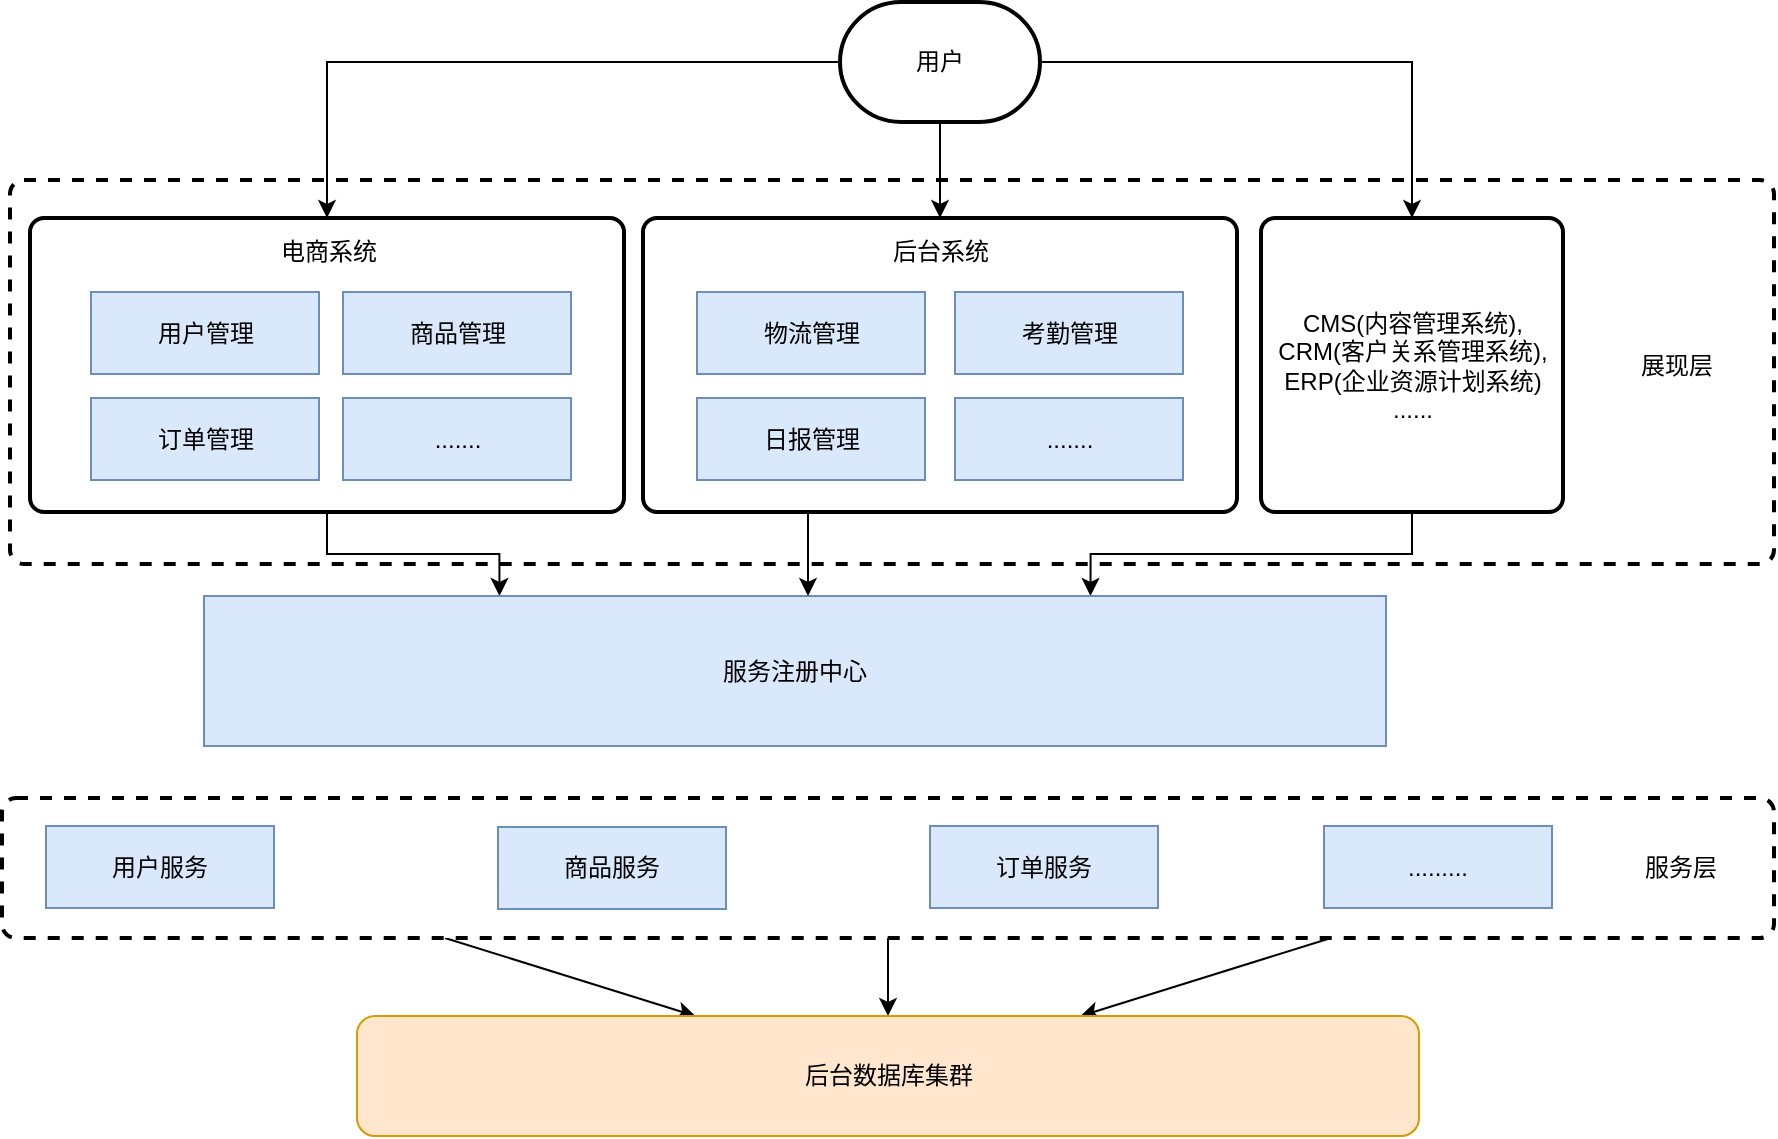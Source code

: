 <mxfile version="13.3.9" type="device"><diagram id="wNWfmdDPaqgyp8WTXKua" name="Page-1"><mxGraphModel dx="1400" dy="1133" grid="1" gridSize="1" guides="1" tooltips="1" connect="1" arrows="1" fold="1" page="1" pageScale="1" pageWidth="1169" pageHeight="1654" math="0" shadow="0"><root><mxCell id="0"/><mxCell id="1" parent="0"/><mxCell id="QfcObpjH8kaOwefB5Hnf-59" value="" style="rounded=1;whiteSpace=wrap;html=1;absoluteArcSize=1;arcSize=14;strokeWidth=2;dashed=1;" vertex="1" parent="1"><mxGeometry x="250" y="225" width="882" height="192" as="geometry"/></mxCell><mxCell id="QfcObpjH8kaOwefB5Hnf-68" style="edgeStyle=none;rounded=0;orthogonalLoop=1;jettySize=auto;html=1;" edge="1" parent="1" source="QfcObpjH8kaOwefB5Hnf-56" target="QfcObpjH8kaOwefB5Hnf-67"><mxGeometry relative="1" as="geometry"/></mxCell><mxCell id="QfcObpjH8kaOwefB5Hnf-69" style="edgeStyle=none;rounded=0;orthogonalLoop=1;jettySize=auto;html=1;exitX=0.25;exitY=1;exitDx=0;exitDy=0;" edge="1" parent="1" source="QfcObpjH8kaOwefB5Hnf-56" target="QfcObpjH8kaOwefB5Hnf-67"><mxGeometry relative="1" as="geometry"/></mxCell><mxCell id="QfcObpjH8kaOwefB5Hnf-70" style="edgeStyle=none;rounded=0;orthogonalLoop=1;jettySize=auto;html=1;exitX=0.75;exitY=1;exitDx=0;exitDy=0;" edge="1" parent="1" source="QfcObpjH8kaOwefB5Hnf-56" target="QfcObpjH8kaOwefB5Hnf-67"><mxGeometry relative="1" as="geometry"/></mxCell><mxCell id="QfcObpjH8kaOwefB5Hnf-56" value="" style="rounded=1;whiteSpace=wrap;html=1;absoluteArcSize=1;arcSize=14;strokeWidth=2;dashed=1;" vertex="1" parent="1"><mxGeometry x="246" y="534" width="886" height="70" as="geometry"/></mxCell><mxCell id="QfcObpjH8kaOwefB5Hnf-46" style="edgeStyle=orthogonalEdgeStyle;rounded=0;orthogonalLoop=1;jettySize=auto;html=1;entryX=0.25;entryY=0;entryDx=0;entryDy=0;" edge="1" parent="1" source="QfcObpjH8kaOwefB5Hnf-11" target="QfcObpjH8kaOwefB5Hnf-45"><mxGeometry relative="1" as="geometry"/></mxCell><mxCell id="QfcObpjH8kaOwefB5Hnf-11" value="" style="rounded=1;whiteSpace=wrap;html=1;absoluteArcSize=1;arcSize=14;strokeWidth=2;" vertex="1" parent="1"><mxGeometry x="260" y="244" width="297" height="147" as="geometry"/></mxCell><mxCell id="QfcObpjH8kaOwefB5Hnf-14" style="edgeStyle=orthogonalEdgeStyle;rounded=0;orthogonalLoop=1;jettySize=auto;html=1;entryX=0.5;entryY=0;entryDx=0;entryDy=0;" edge="1" parent="1" source="QfcObpjH8kaOwefB5Hnf-1" target="QfcObpjH8kaOwefB5Hnf-11"><mxGeometry relative="1" as="geometry"/></mxCell><mxCell id="QfcObpjH8kaOwefB5Hnf-31" style="edgeStyle=orthogonalEdgeStyle;rounded=0;orthogonalLoop=1;jettySize=auto;html=1;" edge="1" parent="1" source="QfcObpjH8kaOwefB5Hnf-1" target="QfcObpjH8kaOwefB5Hnf-29"><mxGeometry relative="1" as="geometry"/></mxCell><mxCell id="QfcObpjH8kaOwefB5Hnf-42" style="edgeStyle=orthogonalEdgeStyle;rounded=0;orthogonalLoop=1;jettySize=auto;html=1;entryX=0.5;entryY=0;entryDx=0;entryDy=0;" edge="1" parent="1" source="QfcObpjH8kaOwefB5Hnf-1" target="QfcObpjH8kaOwefB5Hnf-16"><mxGeometry relative="1" as="geometry"/></mxCell><mxCell id="QfcObpjH8kaOwefB5Hnf-1" value="用户" style="strokeWidth=2;html=1;shape=mxgraph.flowchart.terminator;whiteSpace=wrap;" vertex="1" parent="1"><mxGeometry x="665" y="136" width="100" height="60" as="geometry"/></mxCell><mxCell id="QfcObpjH8kaOwefB5Hnf-2" value="用户管理" style="rounded=0;whiteSpace=wrap;html=1;fillColor=#dae8fc;strokeColor=#6c8ebf;" vertex="1" parent="1"><mxGeometry x="290.5" y="281" width="114" height="41" as="geometry"/></mxCell><mxCell id="QfcObpjH8kaOwefB5Hnf-3" value="商品管理" style="rounded=0;whiteSpace=wrap;html=1;fillColor=#dae8fc;strokeColor=#6c8ebf;" vertex="1" parent="1"><mxGeometry x="416.5" y="281" width="114" height="41" as="geometry"/></mxCell><mxCell id="QfcObpjH8kaOwefB5Hnf-4" value="订单管理" style="rounded=0;whiteSpace=wrap;html=1;fillColor=#dae8fc;strokeColor=#6c8ebf;" vertex="1" parent="1"><mxGeometry x="290.5" y="334" width="114" height="41" as="geometry"/></mxCell><mxCell id="QfcObpjH8kaOwefB5Hnf-5" value="......." style="rounded=0;whiteSpace=wrap;html=1;fillColor=#dae8fc;strokeColor=#6c8ebf;" vertex="1" parent="1"><mxGeometry x="416.5" y="334" width="114" height="41" as="geometry"/></mxCell><mxCell id="QfcObpjH8kaOwefB5Hnf-12" value="电商系统" style="text;html=1;align=center;verticalAlign=middle;resizable=0;points=[];autosize=1;" vertex="1" parent="1"><mxGeometry x="378.5" y="251" width="60" height="20" as="geometry"/></mxCell><mxCell id="QfcObpjH8kaOwefB5Hnf-16" value="" style="rounded=1;whiteSpace=wrap;html=1;absoluteArcSize=1;arcSize=14;strokeWidth=2;" vertex="1" parent="1"><mxGeometry x="566.5" y="244" width="297" height="147" as="geometry"/></mxCell><mxCell id="QfcObpjH8kaOwefB5Hnf-17" value="物流管理" style="rounded=0;whiteSpace=wrap;html=1;fillColor=#dae8fc;strokeColor=#6c8ebf;" vertex="1" parent="1"><mxGeometry x="593.5" y="281" width="114" height="41" as="geometry"/></mxCell><mxCell id="QfcObpjH8kaOwefB5Hnf-18" value="考勤管理" style="rounded=0;whiteSpace=wrap;html=1;fillColor=#dae8fc;strokeColor=#6c8ebf;" vertex="1" parent="1"><mxGeometry x="722.5" y="281" width="114" height="41" as="geometry"/></mxCell><mxCell id="QfcObpjH8kaOwefB5Hnf-19" value="日报管理" style="rounded=0;whiteSpace=wrap;html=1;fillColor=#dae8fc;strokeColor=#6c8ebf;" vertex="1" parent="1"><mxGeometry x="593.5" y="334" width="114" height="41" as="geometry"/></mxCell><mxCell id="QfcObpjH8kaOwefB5Hnf-20" value="......." style="rounded=0;whiteSpace=wrap;html=1;fillColor=#dae8fc;strokeColor=#6c8ebf;" vertex="1" parent="1"><mxGeometry x="722.5" y="334" width="114" height="41" as="geometry"/></mxCell><mxCell id="QfcObpjH8kaOwefB5Hnf-21" value="后台系统" style="text;html=1;align=center;verticalAlign=middle;resizable=0;points=[];autosize=1;" vertex="1" parent="1"><mxGeometry x="685" y="251" width="60" height="20" as="geometry"/></mxCell><mxCell id="QfcObpjH8kaOwefB5Hnf-48" style="edgeStyle=orthogonalEdgeStyle;rounded=0;orthogonalLoop=1;jettySize=auto;html=1;entryX=0.75;entryY=0;entryDx=0;entryDy=0;" edge="1" parent="1" source="QfcObpjH8kaOwefB5Hnf-29" target="QfcObpjH8kaOwefB5Hnf-45"><mxGeometry relative="1" as="geometry"/></mxCell><mxCell id="QfcObpjH8kaOwefB5Hnf-29" value="CMS(内容管理系统), &lt;br&gt;CRM(客户关系管理系统), &lt;br&gt;ERP(企业资源计划系统)&lt;br&gt;......" style="rounded=1;whiteSpace=wrap;html=1;absoluteArcSize=1;arcSize=14;strokeWidth=2;" vertex="1" parent="1"><mxGeometry x="875.5" y="244" width="151" height="147" as="geometry"/></mxCell><mxCell id="QfcObpjH8kaOwefB5Hnf-45" value="服务注册中心" style="rounded=0;whiteSpace=wrap;html=1;fillColor=#dae8fc;strokeColor=#6c8ebf;" vertex="1" parent="1"><mxGeometry x="347" y="433" width="591" height="75" as="geometry"/></mxCell><mxCell id="QfcObpjH8kaOwefB5Hnf-50" style="edgeStyle=orthogonalEdgeStyle;rounded=0;orthogonalLoop=1;jettySize=auto;html=1;exitX=0.284;exitY=0.998;exitDx=0;exitDy=0;exitPerimeter=0;" edge="1" parent="1" source="QfcObpjH8kaOwefB5Hnf-16" target="QfcObpjH8kaOwefB5Hnf-45"><mxGeometry relative="1" as="geometry"><mxPoint x="643" y="392" as="sourcePoint"/><mxPoint x="642.5" y="433" as="targetPoint"/><Array as="points"><mxPoint x="649" y="391"/></Array></mxGeometry></mxCell><mxCell id="QfcObpjH8kaOwefB5Hnf-52" value="用户服务" style="rounded=0;whiteSpace=wrap;html=1;fillColor=#dae8fc;strokeColor=#6c8ebf;" vertex="1" parent="1"><mxGeometry x="268" y="548" width="114" height="41" as="geometry"/></mxCell><mxCell id="QfcObpjH8kaOwefB5Hnf-53" value="商品服务" style="rounded=0;whiteSpace=wrap;html=1;fillColor=#dae8fc;strokeColor=#6c8ebf;" vertex="1" parent="1"><mxGeometry x="494" y="548.5" width="114" height="41" as="geometry"/></mxCell><mxCell id="QfcObpjH8kaOwefB5Hnf-54" value="订单服务" style="rounded=0;whiteSpace=wrap;html=1;fillColor=#dae8fc;strokeColor=#6c8ebf;" vertex="1" parent="1"><mxGeometry x="710" y="548" width="114" height="41" as="geometry"/></mxCell><mxCell id="QfcObpjH8kaOwefB5Hnf-55" value="........." style="rounded=0;whiteSpace=wrap;html=1;fillColor=#dae8fc;strokeColor=#6c8ebf;" vertex="1" parent="1"><mxGeometry x="907" y="548" width="114" height="41" as="geometry"/></mxCell><mxCell id="QfcObpjH8kaOwefB5Hnf-57" value="服务层" style="text;html=1;align=center;verticalAlign=middle;resizable=0;points=[];autosize=1;" vertex="1" parent="1"><mxGeometry x="1061" y="559.5" width="47" height="19" as="geometry"/></mxCell><mxCell id="QfcObpjH8kaOwefB5Hnf-62" value="展现层" style="text;html=1;align=center;verticalAlign=middle;resizable=0;points=[];autosize=1;" vertex="1" parent="1"><mxGeometry x="1059" y="308" width="47" height="19" as="geometry"/></mxCell><mxCell id="QfcObpjH8kaOwefB5Hnf-67" value="后台数据库集群" style="rounded=1;whiteSpace=wrap;html=1;fillColor=#ffe6cc;strokeColor=#d79b00;" vertex="1" parent="1"><mxGeometry x="423.5" y="643" width="531" height="60" as="geometry"/></mxCell></root></mxGraphModel></diagram></mxfile>